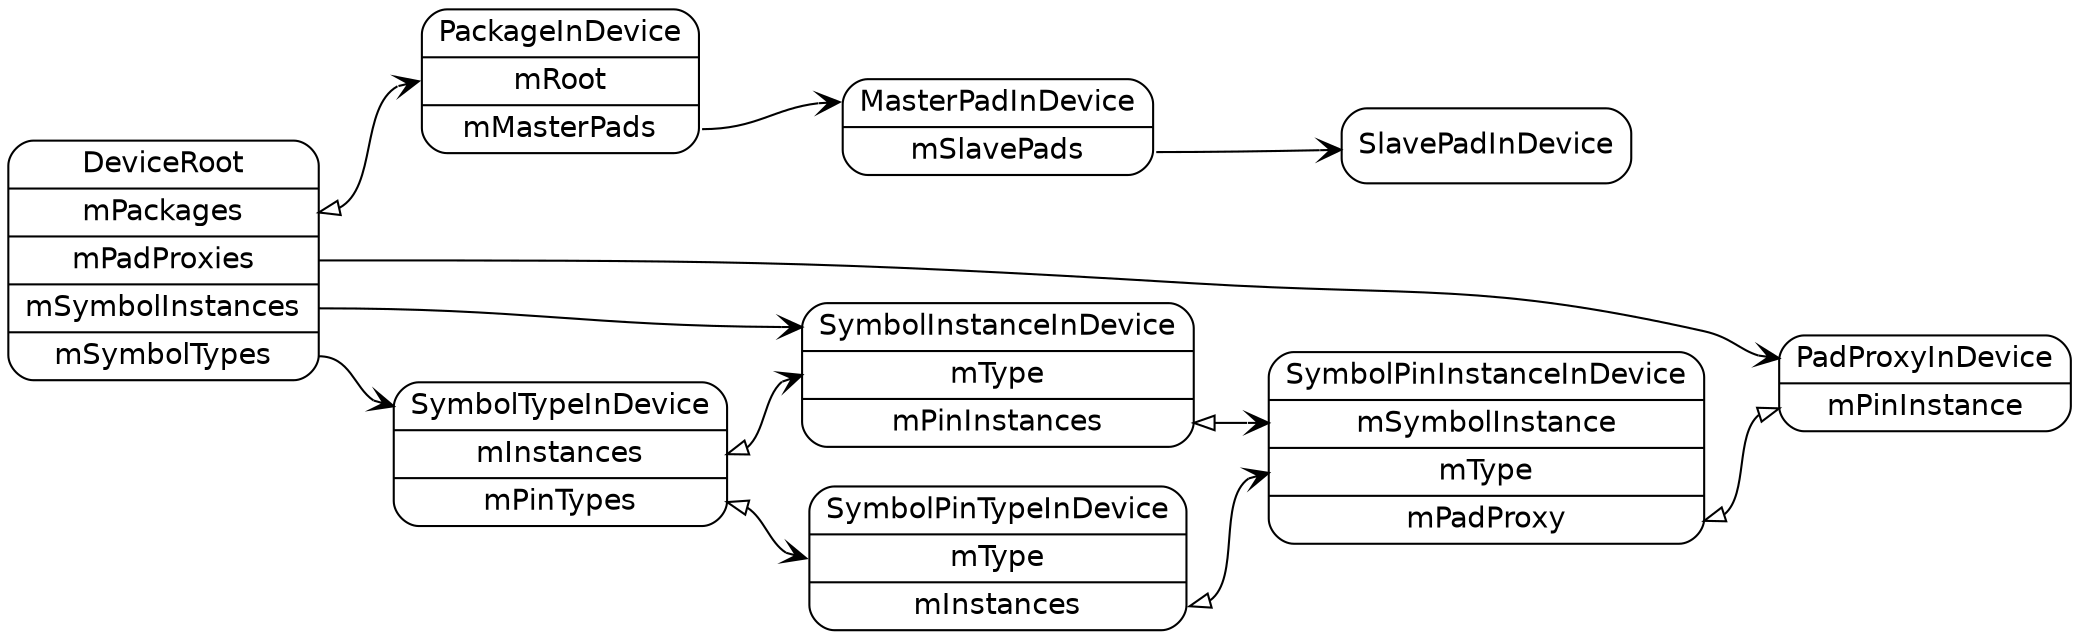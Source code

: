 digraph G {
  rankdir=LR ;
  node [shape=record fontname=helvetica style=rounded] ;

  DeviceRoot [label="DeviceRoot|<mPackages>mPackages|<mPadProxies>mPadProxies|<mSymbolInstances>mSymbolInstances|<mSymbolTypes>mSymbolTypes"] ;

  PackageInDevice [label="<PackageInDevice>PackageInDevice|<mRoot>mRoot|<mMasterPads>mMasterPads"] ;

  MasterPadInDevice [label="<MasterPadInDevice>MasterPadInDevice|<mSlavePads>mSlavePads"] ;

  PadProxyInDevice [label="<PadProxyInDevice>PadProxyInDevice|<mPinInstance>mPinInstance"] ;

  SlavePadInDevice [label="<SlavePadInDevice>SlavePadInDevice"] ;

  SymbolInstanceInDevice [label="<SymbolInstanceInDevice>SymbolInstanceInDevice|<mType>mType|<mPinInstances>mPinInstances"] ;

  SymbolTypeInDevice [label="<SymbolTypeInDevice>SymbolTypeInDevice|<mInstances>mInstances|<mPinTypes>mPinTypes"] ;

  SymbolPinInstanceInDevice [label="<SymbolPinInstanceInDevice>SymbolPinInstanceInDevice|<mSymbolInstance>mSymbolInstance|<mType>mType|<mPadProxy>mPadProxy"] ;

  SymbolPinTypeInDevice [label="<SymbolPinTypeInDevice>SymbolPinTypeInDevice|<mType>mType|<mInstances>mInstances"] ;




  DeviceRoot:mPackages -> PackageInDevice:mRoot [dir=both arrowtail=onormal arrowhead=vee];

  PackageInDevice:mMasterPads -> MasterPadInDevice:MasterPadInDevice [dir=both arrowtail=none arrowhead=vee];

  MasterPadInDevice:mSlavePads -> SlavePadInDevice:SlavePadInDevice [dir=both arrowtail=none arrowhead=vee];

  DeviceRoot:mPadProxies -> PadProxyInDevice:PadProxyInDevice [dir=both arrowtail=none arrowhead=vee];

  DeviceRoot:mSymbolInstances -> SymbolInstanceInDevice:SymbolInstanceInDevice [dir=both arrowtail=none arrowhead=vee];

  SymbolInstanceInDevice:mPinInstances -> SymbolPinInstanceInDevice:mSymbolInstance [dir=both arrowtail=onormal arrowhead=vee] ;

  SymbolPinInstanceInDevice:mPadProxy -> PadProxyInDevice:mPinInstance [dir=both arrowtail=onormal arrowhead=onormal] ;

  DeviceRoot:mSymbolTypes -> SymbolTypeInDevice:SymbolTypeInDevice [dir=both arrowtail=none arrowhead=vee] ;

  SymbolTypeInDevice:mPinTypes -> SymbolPinTypeInDevice:mType [dir=both arrowtail=onormal arrowhead=vee] ;

  SymbolPinTypeInDevice:mInstances -> SymbolPinInstanceInDevice:mType [dir=both arrowtail=onormal arrowhead=vee] ;

  SymbolTypeInDevice:mInstances -> SymbolInstanceInDevice:mType [dir=both arrowtail=onormal arrowhead=vee] ;
}
